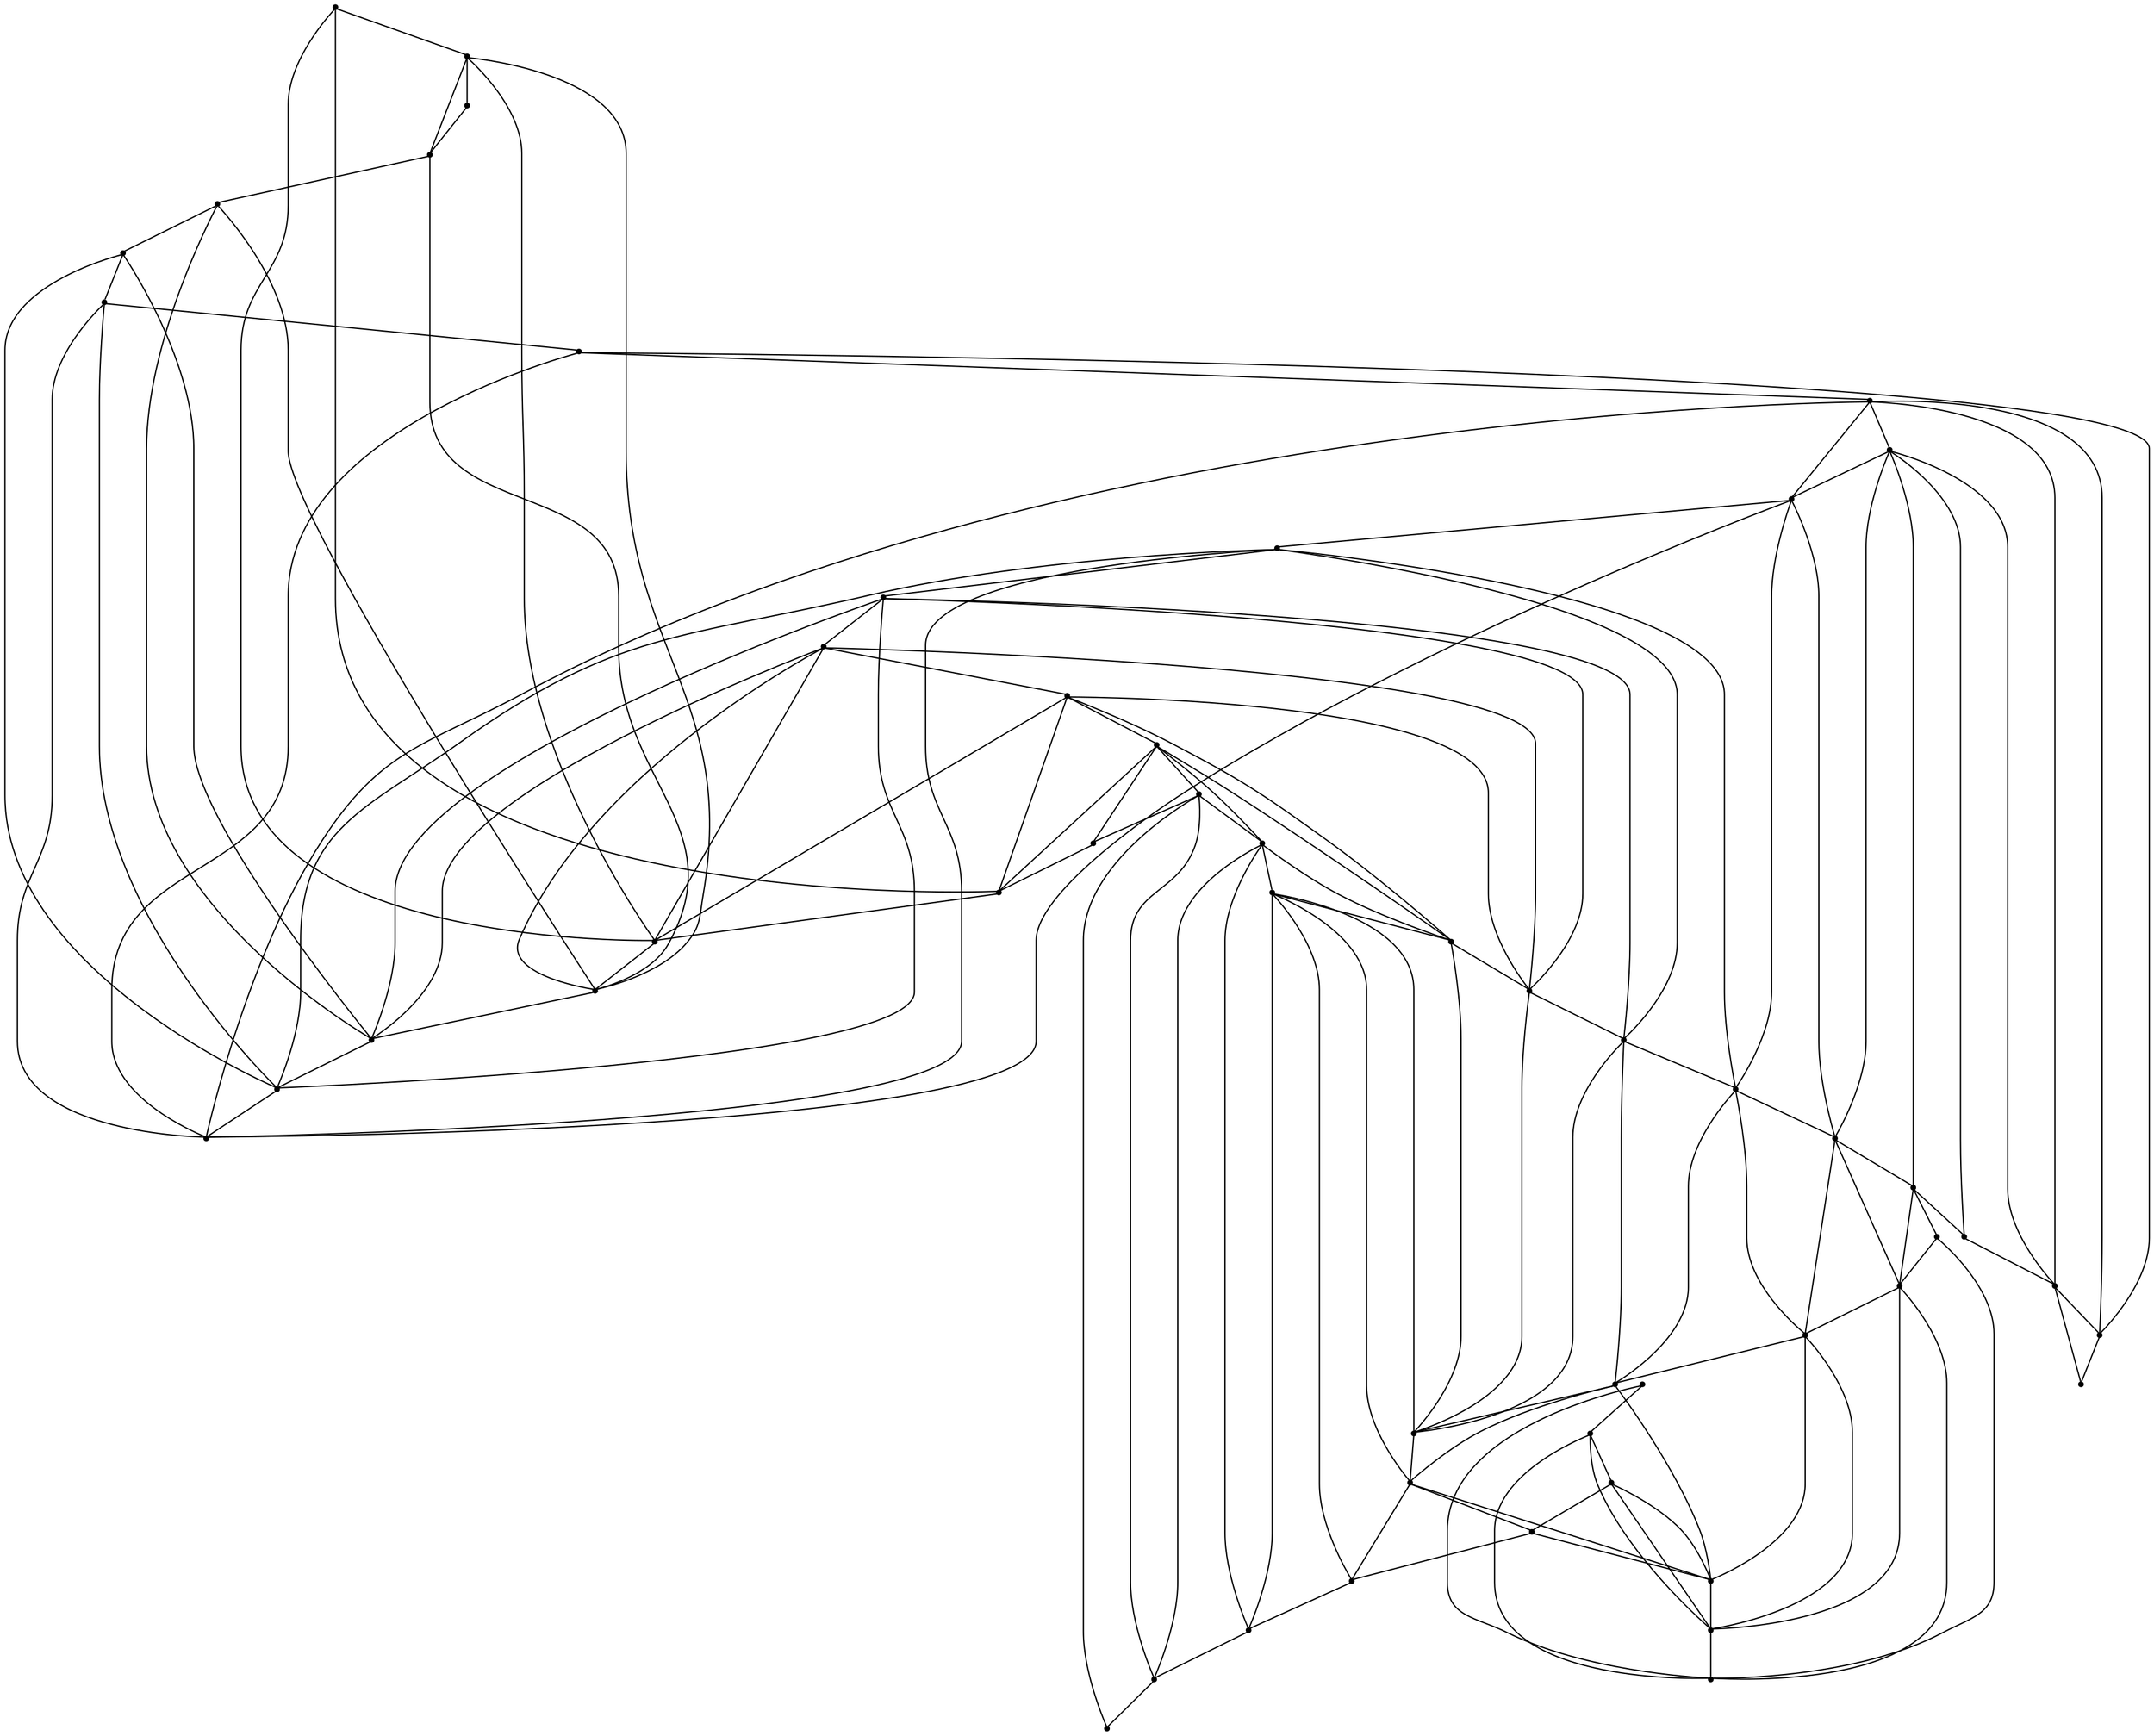 graph {
  node [shape=point,comment="{\"directed\":false,\"doi\":\"10.1007/978-3-662-45803-7_12\",\"figure\":\"? (9)\"}"]

  v0 [pos="939.7066473474274,1964.8562413558973"]
  v1 [pos="973.0723643349854,1964.8020442730972"]
  v2 [pos="1006.4464160871597,1964.8020442730972"]
  v3 [pos="1039.824667033721,1964.8020442730972"]
  v4 [pos="1073.202902074243,1964.8020442730972"]
  v5 [pos="1106.5769538264174,1964.8020442730972"]
  v6 [pos="1139.9552047729785,1964.8020442730972"]
  v7 [pos="1172.5370085174932,1964.8020442730972"]
  v8 [pos="938.7434412288951,2028.3645356487664"]
  v9 [pos="973.0723643349854,2028.3645356487664"]
  v10 [pos="1006.4464160871597,2028.3645356487664"]
  v11 [pos="1039.824667033721,2028.3645356487664"]
  v12 [pos="1073.202902074243,2028.3645356487664"]
  v13 [pos="1106.5769538264174,2028.3645356487664"]
  v14 [pos="1139.9552047729785,2028.3645356487664"]
  v15 [pos="1172.537008517493,2028.3645356487664"]
  v16 [pos="939.3605319312958,2091.7060403276664"]
  v17 [pos="973.0723643349854,2091.9268998012362"]
  v18 [pos="1006.4464160871597,2091.9268998012362"]
  v19 [pos="1039.824667033721,2091.9268998012362"]
  v20 [pos="1073.202902074243,2091.9268998012362"]
  v21 [pos="1106.5769538264174,2091.9268998012362"]
  v22 [pos="1139.9552047729785,2091.9268998012362"]
  v23 [pos="1173.1666331788972,2091.7060403276664"]
  v24 [pos="1139.9552047729787,1901.2395528974284"]
  v25 [pos="1156.6421670249085,1933.022834156448"]
  v26 [pos="1073.202902074243,1901.2395528974284"]
  v27 [pos="1089.8898643261728,1933.022834156448"]
  v28 [pos="1123.263916078347,1996.5853255321167"]
  v29 [pos="1156.6421670249085,2060.1436185422167"]
  v30 [pos="1156.6421670249085,1996.5853255321167"]
  v31 [pos="1172.5370085174932,1901.2395528974284"]
  v32 [pos="1039.824667033721,1901.2395528974284"]
  v33 [pos="1056.5116929098083,1933.022834156448"]
  v34 [pos="1089.8898643261728,1996.5853255321167"]
  v35 [pos="1123.263916078347,2060.1436185422167"]
  v36 [pos="1006.4464160871597,1901.2395528974284"]
  v37 [pos="1023.1376411576338,1933.022834156448"]
  v38 [pos="1056.5116929098083,1996.5853255321167"]
  v39 [pos="1089.8898643261728,2060.1436185422167"]
  v40 [pos="1123.263916078347,1933.022834156448"]
  v41 [pos="1106.5769538264174,1901.2395528974284"]
  v42 [pos="940.4030137499201,1901.2395528974284"]
  v43 [pos="956.3853384588982,1933.022834156448"]
  v44 [pos="989.7593902110725,1996.5853255321167"]
  v45 [pos="1023.1376411576338,2060.1436185422167"]
  v46 [pos="956.3853384588982,2060.1436185422167"]
  v47 [pos="1056.5116292856508,2060.1436185422167"]
  v48 [pos="956.3853384588982,1996.5853255321167"]
  v49 [pos="989.7593265869152,2060.1436185422167"]
  v50 [pos="973.0723643349854,1901.2395528974284"]
  v51 [pos="1023.1376411576338,1996.5853255321167"]
  v52 [pos="989.7593902110725,1933.022834156448"]

  v0 -- v43 [id="-7",pos="939.7066473474274,1964.8562413558973 956.3853384588982,1933.022834156448 956.3853384588982,1933.022834156448 956.3853384588982,1933.022834156448"]
  v43 -- v50 [id="-8",pos="956.3853384588982,1933.022834156448 973.0723643349854,1901.2395528974284 973.0723643349854,1901.2395528974284 973.0723643349854,1901.2395528974284"]
  v46 -- v49 [id="-11",pos="956.3853384588982,2060.1436185422167 989.7593265869152,2060.1436185422167 989.7593265869152,2060.1436185422167 989.7593265869152,2060.1436185422167"]
  v49 -- v45 [id="-12",pos="989.7593265869152,2060.1436185422167 1023.1376411576338,2060.1436185422167 1023.1376411576338,2060.1436185422167 1023.1376411576338,2060.1436185422167"]
  v45 -- v47 [id="-13",pos="1023.1376411576338,2060.1436185422167 1056.5116292856508,2060.1436185422167 1056.5116292856508,2060.1436185422167 1056.5116292856508,2060.1436185422167"]
  v47 -- v39 [id="-14",pos="1056.5116292856508,2060.1436185422167 1089.8898643261728,2060.1436185422167 1089.8898643261728,2060.1436185422167 1089.8898643261728,2060.1436185422167"]
  v39 -- v35 [id="-15",pos="1089.8898643261728,2060.1436185422167 1123.263916078347,2060.1436185422167 1123.263916078347,2060.1436185422167 1123.263916078347,2060.1436185422167"]
  v35 -- v29 [id="-16",pos="1123.263916078347,2060.1436185422167 1156.6421670249085,2060.1436185422167 1156.6421670249085,2060.1436185422167 1156.6421670249085,2060.1436185422167"]
  v48 -- v44 [id="-19",pos="956.3853384588982,1996.5853255321167 989.7593902110725,1996.5853255321167 989.7593902110725,1996.5853255321167 989.7593902110725,1996.5853255321167"]
  v44 -- v51 [id="-20",pos="989.7593902110725,1996.5853255321167 1023.1376411576338,1996.5853255321167 1023.1376411576338,1996.5853255321167 1023.1376411576338,1996.5853255321167"]
  v51 -- v38 [id="-21",pos="1023.1376411576338,1996.5853255321167 1056.5116929098083,1996.5853255321167 1056.5116929098083,1996.5853255321167 1056.5116929098083,1996.5853255321167"]
  v38 -- v34 [id="-22",pos="1056.5116929098083,1996.5853255321167 1089.8898643261728,1996.5853255321167 1089.8898643261728,1996.5853255321167 1089.8898643261728,1996.5853255321167"]
  v34 -- v28 [id="-23",pos="1089.8898643261728,1996.5853255321167 1123.263916078347,1996.5853255321167 1123.263916078347,1996.5853255321167 1123.263916078347,1996.5853255321167"]
  v28 -- v30 [id="-24",pos="1123.263916078347,1996.5853255321167 1156.6421670249085,1996.5853255321167 1156.6421670249085,1996.5853255321167 1156.6421670249085,1996.5853255321167"]
  v42 -- v50 [id="-27",pos="940.4030137499201,1901.2395528974284 973.0723643349854,1901.2395528974284 973.0723643349854,1901.2395528974284 973.0723643349854,1901.2395528974284"]
  v50 -- v36 [id="-28",pos="973.0723643349854,1901.2395528974284 1006.4464160871597,1901.2395528974284 1006.4464160871597,1901.2395528974284 1006.4464160871597,1901.2395528974284"]
  v36 -- v32 [id="-29",pos="1006.4464160871597,1901.2395528974284 1039.824667033721,1901.2395528974284 1039.824667033721,1901.2395528974284 1039.824667033721,1901.2395528974284"]
  v32 -- v26 [id="-30",pos="1039.824667033721,1901.2395528974284 1073.202902074243,1901.2395528974284 1073.202902074243,1901.2395528974284 1073.202902074243,1901.2395528974284"]
  v26 -- v41 [id="-31",pos="1073.202902074243,1901.2395528974284 1106.5769538264174,1901.2395528974284 1106.5769538264174,1901.2395528974284 1106.5769538264174,1901.2395528974284"]
  v41 -- v24 [id="-32",pos="1106.5769538264174,1901.2395528974284 1139.9552047729787,1901.2395528974284 1139.9552047729787,1901.2395528974284 1139.9552047729787,1901.2395528974284"]
  v24 -- v31 [id="-33",pos="1139.9552047729787,1901.2395528974284 1172.5370085174932,1901.2395528974284 1172.5370085174932,1901.2395528974284 1172.5370085174932,1901.2395528974284"]
  v8 -- v48 [id="-36",pos="938.7434412288951,2028.3645356487664 956.3853384588982,1996.5853255321167 956.3853384588982,1996.5853255321167 956.3853384588982,1996.5853255321167"]
  v48 -- v1 [id="-37",pos="956.3853384588982,1996.5853255321167 973.0723643349854,1964.8020442730972 973.0723643349854,1964.8020442730972 973.0723643349854,1964.8020442730972"]
  v1 -- v52 [id="-38",pos="973.0723643349854,1964.8020442730972 989.7593902110725,1933.022834156448 989.7593902110725,1933.022834156448 989.7593902110725,1933.022834156448"]
  v52 -- v36 [id="-39",pos="989.7593902110725,1933.022834156448 1006.4464160871597,1901.2395528974284 1006.4464160871597,1901.2395528974284 1006.4464160871597,1901.2395528974284"]
  v43 -- v52 [id="-42",pos="956.3853384588982,1933.022834156448 989.7593902110725,1933.022834156448 989.7593902110725,1933.022834156448 989.7593902110725,1933.022834156448"]
  v52 -- v37 [id="-43",pos="989.7593902110725,1933.022834156448 1023.1376411576338,1933.022834156448 1023.1376411576338,1933.022834156448 1023.1376411576338,1933.022834156448"]
  v37 -- v33 [id="-44",pos="1023.1376411576338,1933.022834156448 1056.5116929098083,1933.022834156448 1056.5116929098083,1933.022834156448 1056.5116929098083,1933.022834156448"]
  v33 -- v27 [id="-45",pos="1056.5116929098083,1933.022834156448 1089.8898643261728,1933.022834156448 1089.8898643261728,1933.022834156448 1089.8898643261728,1933.022834156448"]
  v27 -- v40 [id="-46",pos="1089.8898643261728,1933.022834156448 1123.263916078347,1933.022834156448 1123.263916078347,1933.022834156448 1123.263916078347,1933.022834156448"]
  v40 -- v25 [id="-47",pos="1123.263916078347,1933.022834156448 1156.6421670249085,1933.022834156448 1156.6421670249085,1933.022834156448 1156.6421670249085,1933.022834156448"]
  v48 -- v0 [id="-49",pos="956.3853384588982,1996.5853255321167 939.7066473474274,1964.8562413558973 939.7066473474274,1964.8562413558973 939.7066473474274,1964.8562413558973"]
  v46 -- v8 [id="-51",pos="956.3853384588982,2060.1436185422167 938.7434412288951,2028.3645356487664 938.7434412288951,2028.3645356487664 938.7434412288951,2028.3645356487664"]
  v50 -- v52 [id="-53",pos="973.0723643349854,1901.2395528974284 989.7593902110725,1933.022834156448 989.7593902110725,1933.022834156448 989.7593902110725,1933.022834156448"]
  v52 -- v2 [id="-54",pos="989.7593902110725,1933.022834156448 1006.4464160871597,1964.8020442730972 1006.4464160871597,1964.8020442730972 1006.4464160871597,1964.8020442730972"]
  v2 -- v51 [id="-55",pos="1006.4464160871597,1964.8020442730972 1023.1376411576338,1996.5853255321167 1023.1376411576338,1996.5853255321167 1023.1376411576338,1996.5853255321167"]
  v51 -- v11 [id="-56",pos="1023.1376411576338,1996.5853255321167 1039.824667033721,2028.3645356487664 1039.824667033721,2028.3645356487664 1039.824667033721,2028.3645356487664"]
  v11 -- v47 [id="-57",pos="1039.824667033721,2028.3645356487664 1056.5116292856508,2060.1436185422167 1056.5116292856508,2060.1436185422167 1056.5116292856508,2060.1436185422167"]
  v47 -- v20 [id="-58",pos="1056.5116292856508,2060.1436185422167 1073.202902074243,2091.9268998012362 1073.202902074243,2091.9268998012362 1073.202902074243,2091.9268998012362"]
  v17 -- v49 [id="-61",pos="973.0723643349854,2091.9268998012362 989.7593265869152,2060.1436185422167 989.7593265869152,2060.1436185422167 989.7593265869152,2060.1436185422167"]
  v49 -- v10 [id="-62",pos="989.7593265869152,2060.1436185422167 1006.4464160871597,2028.3645356487664 1006.4464160871597,2028.3645356487664 1006.4464160871597,2028.3645356487664"]
  v10 -- v51 [id="-63",pos="1006.4464160871597,2028.3645356487664 1023.1376411576338,1996.5853255321167 1023.1376411576338,1996.5853255321167 1023.1376411576338,1996.5853255321167"]
  v51 -- v3 [id="-64",pos="1023.1376411576338,1996.5853255321167 1039.824667033721,1964.8020442730972 1039.824667033721,1964.8020442730972 1039.824667033721,1964.8020442730972"]
  v3 -- v33 [id="-65",pos="1039.824667033721,1964.8020442730972 1056.5116929098083,1933.022834156448 1056.5116929098083,1933.022834156448 1056.5116929098083,1933.022834156448"]
  v33 -- v26 [id="-66",pos="1056.5116929098083,1933.022834156448 1073.202902074243,1901.2395528974284 1073.202902074243,1901.2395528974284 1073.202902074243,1901.2395528974284"]
  v17 -- v46 [id="-68",pos="973.0723643349854,2091.9268998012362 956.3853384588982,2060.1436185422167 956.3853384588982,2060.1436185422167 956.3853384588982,2060.1436185422167"]
  v18 -- v45 [id="-71",pos="1006.4464160871597,2091.9268998012362 1023.1376411576338,2060.1436185422167 1023.1376411576338,2060.1436185422167 1023.1376411576338,2060.1436185422167"]
  v45 -- v11 [id="-72",pos="1023.1376411576338,2060.1436185422167 1039.824667033721,2028.3645356487664 1039.824667033721,2028.3645356487664 1039.824667033721,2028.3645356487664"]
  v11 -- v38 [id="-73",pos="1039.824667033721,2028.3645356487664 1056.5116929098083,1996.5853255321167 1056.5116929098083,1996.5853255321167 1056.5116929098083,1996.5853255321167"]
  v38 -- v4 [id="-74",pos="1056.5116929098083,1996.5853255321167 1073.202902074243,1964.8020442730972 1073.202902074243,1964.8020442730972 1073.202902074243,1964.8020442730972"]
  v4 -- v27 [id="-75",pos="1073.202902074243,1964.8020442730972 1089.8898643261728,1933.022834156448 1089.8898643261728,1933.022834156448 1089.8898643261728,1933.022834156448"]
  v27 -- v41 [id="-76",pos="1089.8898643261728,1933.022834156448 1106.5769538264174,1901.2395528974284 1106.5769538264174,1901.2395528974284 1106.5769538264174,1901.2395528974284"]
  v18 -- v49 [id="-79",pos="1006.4464160871597,2091.9268998012362 989.7593265869152,2060.1436185422167 989.7593265869152,2060.1436185422167 989.7593265869152,2060.1436185422167"]
  v49 -- v9 [id="-80",pos="989.7593265869152,2060.1436185422167 973.0723643349854,2028.3645356487664 973.0723643349854,2028.3645356487664 973.0723643349854,2028.3645356487664"]
  v9 -- v48 [id="-81",pos="973.0723643349854,2028.3645356487664 956.3853384588982,1996.5853255321167 956.3853384588982,1996.5853255321167 956.3853384588982,1996.5853255321167"]
  v19 -- v47 [id="-83",pos="1039.824667033721,2091.9268998012362 1056.5116292856508,2060.1436185422167 1056.5116292856508,2060.1436185422167 1056.5116292856508,2060.1436185422167"]
  v47 -- v12 [id="-84",pos="1056.5116292856508,2060.1436185422167 1073.202902074243,2028.3645356487664 1073.202902074243,2028.3645356487664 1073.202902074243,2028.3645356487664"]
  v12 -- v34 [id="-85",pos="1073.202902074243,2028.3645356487664 1089.8898643261728,1996.5853255321167 1089.8898643261728,1996.5853255321167 1089.8898643261728,1996.5853255321167"]
  v34 -- v5 [id="-86",pos="1089.8898643261728,1996.5853255321167 1106.5769538264174,1964.8020442730972 1106.5769538264174,1964.8020442730972 1106.5769538264174,1964.8020442730972"]
  v5 -- v40 [id="-87",pos="1106.5769538264174,1964.8020442730972 1123.263916078347,1933.022834156448 1123.263916078347,1933.022834156448 1123.263916078347,1933.022834156448"]
  v40 -- v24 [id="-88",pos="1123.263916078347,1933.022834156448 1139.9552047729787,1901.2395528974284 1139.9552047729787,1901.2395528974284 1139.9552047729787,1901.2395528974284"]
  v32 -- v37 [id="-91",pos="1039.824667033721,1901.2395528974284 1023.1376411576338,1933.022834156448 1023.1376411576338,1933.022834156448 1023.1376411576338,1933.022834156448"]
  v37 -- v2 [id="-92",pos="1023.1376411576338,1933.022834156448 1006.4464160871597,1964.8020442730972 1006.4464160871597,1964.8020442730972 1006.4464160871597,1964.8020442730972"]
  v2 -- v44 [id="-93",pos="1006.4464160871597,1964.8020442730972 989.7593902110725,1996.5853255321167 989.7593902110725,1996.5853255321167 989.7593902110725,1996.5853255321167"]
  v44 -- v9 [id="-94",pos="989.7593902110725,1996.5853255321167 973.0723643349854,2028.3645356487664 973.0723643349854,2028.3645356487664 973.0723643349854,2028.3645356487664"]
  v9 -- v46 [id="-95",pos="973.0723643349854,2028.3645356487664 956.3853384588982,2060.1436185422167 956.3853384588982,2060.1436185422167 956.3853384588982,2060.1436185422167"]
  v46 -- v16 [id="-96",pos="956.3853384588982,2060.1436185422167 939.3605319312958,2091.7060403276664 939.3605319312958,2091.7060403276664 939.3605319312958,2091.7060403276664"]
  v19 -- v45 [id="-99",pos="1039.824667033721,2091.9268998012362 1023.1376411576338,2060.1436185422167 1023.1376411576338,2060.1436185422167 1023.1376411576338,2060.1436185422167"]
  v45 -- v10 [id="-100",pos="1023.1376411576338,2060.1436185422167 1006.4464160871597,2028.3645356487664 1006.4464160871597,2028.3645356487664 1006.4464160871597,2028.3645356487664"]
  v10 -- v44 [id="-101",pos="1006.4464160871597,2028.3645356487664 989.7593902110725,1996.5853255321167 989.7593902110725,1996.5853255321167 989.7593902110725,1996.5853255321167"]
  v44 -- v1 [id="-102",pos="989.7593902110725,1996.5853255321167 973.0723643349854,1964.8020442730972 973.0723643349854,1964.8020442730972 973.0723643349854,1964.8020442730972"]
  v1 -- v43 [id="-103",pos="973.0723643349854,1964.8020442730972 956.3853384588982,1933.022834156448 956.3853384588982,1933.022834156448 956.3853384588982,1933.022834156448"]
  v43 -- v42 [id="-104",pos="956.3853384588982,1933.022834156448 940.4030137499201,1901.2395528974284 940.4030137499201,1901.2395528974284 940.4030137499201,1901.2395528974284"]
  v20 -- v39 [id="-107",pos="1073.202902074243,2091.9268998012362 1089.8898643261728,2060.1436185422167 1089.8898643261728,2060.1436185422167 1089.8898643261728,2060.1436185422167"]
  v39 -- v13 [id="-108",pos="1089.8898643261728,2060.1436185422167 1106.5769538264174,2028.3645356487664 1106.5769538264174,2028.3645356487664 1106.5769538264174,2028.3645356487664"]
  v13 -- v28 [id="-109",pos="1106.5769538264174,2028.3645356487664 1123.263916078347,1996.5853255321167 1123.263916078347,1996.5853255321167 1123.263916078347,1996.5853255321167"]
  v28 -- v6 [id="-110",pos="1123.263916078347,1996.5853255321167 1139.9552047729785,1964.8020442730972 1139.9552047729785,1964.8020442730972 1139.9552047729785,1964.8020442730972"]
  v6 -- v25 [id="-111",pos="1139.9552047729785,1964.8020442730972 1156.6421670249085,1933.022834156448 1156.6421670249085,1933.022834156448 1156.6421670249085,1933.022834156448"]
  v25 -- v31 [id="-112",pos="1156.6421670249085,1933.022834156448 1172.5370085174932,1901.2395528974284 1172.5370085174932,1901.2395528974284 1172.5370085174932,1901.2395528974284"]
  v41 -- v40 [id="-115",pos="1106.5769538264174,1901.2395528974284 1123.263916078347,1933.022834156448 1123.263916078347,1933.022834156448 1123.263916078347,1933.022834156448"]
  v40 -- v6 [id="-116",pos="1123.263916078347,1933.022834156448 1139.9552047729785,1964.8020442730972 1139.9552047729785,1964.8020442730972 1139.9552047729785,1964.8020442730972"]
  v6 -- v30 [id="-117",pos="1139.9552047729785,1964.8020442730972 1156.6421670249085,1996.5853255321167 1156.6421670249085,1996.5853255321167 1156.6421670249085,1996.5853255321167"]
  v30 -- v15 [id="-118",pos="1156.6421670249085,1996.5853255321167 1172.537008517493,2028.3645356487664 1172.537008517493,2028.3645356487664 1172.537008517493,2028.3645356487664"]
  v21 -- v35 [id="-121",pos="1106.5769538264174,2091.9268998012362 1123.263916078347,2060.1436185422167 1123.263916078347,2060.1436185422167 1123.263916078347,2060.1436185422167"]
  v35 -- v14 [id="-122",pos="1123.263916078347,2060.1436185422167 1139.9552047729785,2028.3645356487664 1139.9552047729785,2028.3645356487664 1139.9552047729785,2028.3645356487664"]
  v14 -- v30 [id="-123",pos="1139.9552047729785,2028.3645356487664 1156.6421670249085,1996.5853255321167 1156.6421670249085,1996.5853255321167 1156.6421670249085,1996.5853255321167"]
  v30 -- v7 [id="-124",pos="1156.6421670249085,1996.5853255321167 1172.5370085174932,1964.8020442730972 1172.5370085174932,1964.8020442730972 1172.5370085174932,1964.8020442730972"]
  v21 -- v39 [id="-127",pos="1106.5769538264174,2091.9268998012362 1089.8898643261728,2060.1436185422167 1089.8898643261728,2060.1436185422167 1089.8898643261728,2060.1436185422167"]
  v39 -- v12 [id="-128",pos="1089.8898643261728,2060.1436185422167 1073.202902074243,2028.3645356487664 1073.202902074243,2028.3645356487664 1073.202902074243,2028.3645356487664"]
  v12 -- v38 [id="-129",pos="1073.202902074243,2028.3645356487664 1056.5116929098083,1996.5853255321167 1056.5116929098083,1996.5853255321167 1056.5116929098083,1996.5853255321167"]
  v38 -- v3 [id="-130",pos="1056.5116929098083,1996.5853255321167 1039.824667033721,1964.8020442730972 1039.824667033721,1964.8020442730972 1039.824667033721,1964.8020442730972"]
  v3 -- v37 [id="-131",pos="1039.824667033721,1964.8020442730972 1023.1376411576338,1933.022834156448 1023.1376411576338,1933.022834156448 1023.1376411576338,1933.022834156448"]
  v37 -- v36 [id="-132",pos="1023.1376411576338,1933.022834156448 1006.4464160871597,1901.2395528974284 1006.4464160871597,1901.2395528974284 1006.4464160871597,1901.2395528974284"]
  v22 -- v29 [id="-135",pos="1139.9552047729785,2091.9268998012362 1156.6421670249085,2060.1436185422167 1156.6421670249085,2060.1436185422167 1156.6421670249085,2060.1436185422167"]
  v29 -- v15 [id="-136",pos="1156.6421670249085,2060.1436185422167 1172.537008517493,2028.3645356487664 1172.537008517493,2028.3645356487664 1172.537008517493,2028.3645356487664"]
  v22 -- v35 [id="-139",pos="1139.9552047729785,2091.9268998012362 1123.263916078347,2060.1436185422167 1123.263916078347,2060.1436185422167 1123.263916078347,2060.1436185422167"]
  v35 -- v13 [id="-140",pos="1123.263916078347,2060.1436185422167 1106.5769538264174,2028.3645356487664 1106.5769538264174,2028.3645356487664 1106.5769538264174,2028.3645356487664"]
  v13 -- v34 [id="-141",pos="1106.5769538264174,2028.3645356487664 1089.8898643261728,1996.5853255321167 1089.8898643261728,1996.5853255321167 1089.8898643261728,1996.5853255321167"]
  v34 -- v4 [id="-142",pos="1089.8898643261728,1996.5853255321167 1073.202902074243,1964.8020442730972 1073.202902074243,1964.8020442730972 1073.202902074243,1964.8020442730972"]
  v4 -- v33 [id="-143",pos="1073.202902074243,1964.8020442730972 1056.5116929098083,1933.022834156448 1056.5116929098083,1933.022834156448 1056.5116929098083,1933.022834156448"]
  v33 -- v32 [id="-144",pos="1056.5116929098083,1933.022834156448 1039.824667033721,1901.2395528974284 1039.824667033721,1901.2395528974284 1039.824667033721,1901.2395528974284"]
  v15 -- v14 [id="-151",pos="1172.537008517493,2028.3645356487664 1139.9552047729785,2028.3645356487664 1139.9552047729785,2028.3645356487664 1139.9552047729785,2028.3645356487664"]
  v23 -- v29 [id="-155",pos="1173.1666331788972,2091.7060403276664 1156.6421670249085,2060.1436185422167 1156.6421670249085,2060.1436185422167 1156.6421670249085,2060.1436185422167"]
  v29 -- v14 [id="-156",pos="1156.6421670249085,2060.1436185422167 1139.9552047729785,2028.3645356487664 1139.9552047729785,2028.3645356487664 1139.9552047729785,2028.3645356487664"]
  v14 -- v28 [id="-157",pos="1139.9552047729785,2028.3645356487664 1123.263916078347,1996.5853255321167 1123.263916078347,1996.5853255321167 1123.263916078347,1996.5853255321167"]
  v28 -- v5 [id="-158",pos="1123.263916078347,1996.5853255321167 1106.5769538264174,1964.8020442730972 1106.5769538264174,1964.8020442730972 1106.5769538264174,1964.8020442730972"]
  v5 -- v27 [id="-159",pos="1106.5769538264174,1964.8020442730972 1089.8898643261728,1933.022834156448 1089.8898643261728,1933.022834156448 1089.8898643261728,1933.022834156448"]
  v27 -- v26 [id="-160",pos="1089.8898643261728,1933.022834156448 1073.202902074243,1901.2395528974284 1073.202902074243,1901.2395528974284 1073.202902074243,1901.2395528974284"]
  v7 -- v25 [id="-163",pos="1172.5370085174932,1964.8020442730972 1156.6421670249085,1933.022834156448 1156.6421670249085,1933.022834156448 1156.6421670249085,1933.022834156448"]
  v25 -- v24 [id="-164",pos="1156.6421670249085,1933.022834156448 1139.9552047729787,1901.2395528974284 1139.9552047729787,1901.2395528974284 1139.9552047729787,1901.2395528974284"]
  v23 -- v22 [id="-167",pos="1173.1666331788972,2091.7060403276664 1139.9552047729785,2091.9268998012362 1139.9552047729785,2091.9268998012362 1139.9552047729785,2091.9268998012362"]
  v22 -- v21 [id="-168",pos="1139.9552047729785,2091.9268998012362 1106.5769538264174,2091.9268998012362 1106.5769538264174,2091.9268998012362 1106.5769538264174,2091.9268998012362"]
  v21 -- v20 [id="-169",pos="1106.5769538264174,2091.9268998012362 1073.202902074243,2091.9268998012362 1073.202902074243,2091.9268998012362 1073.202902074243,2091.9268998012362"]
  v20 -- v19 [id="-170",pos="1073.202902074243,2091.9268998012362 1039.824667033721,2091.9268998012362 1039.824667033721,2091.9268998012362 1039.824667033721,2091.9268998012362"]
  v19 -- v18 [id="-171",pos="1039.824667033721,2091.9268998012362 1006.4464160871597,2091.9268998012362 1006.4464160871597,2091.9268998012362 1006.4464160871597,2091.9268998012362"]
  v18 -- v17 [id="-172",pos="1006.4464160871597,2091.9268998012362 973.0723643349854,2091.9268998012362 973.0723643349854,2091.9268998012362 973.0723643349854,2091.9268998012362"]
  v17 -- v16 [id="-173",pos="973.0723643349854,2091.9268998012362 939.3605319312958,2091.7060403276664 939.3605319312958,2091.7060403276664 939.3605319312958,2091.7060403276664"]
  v14 -- v13 [id="-177",pos="1139.9552047729785,2028.3645356487664 1106.5769538264174,2028.3645356487664 1106.5769538264174,2028.3645356487664 1106.5769538264174,2028.3645356487664"]
  v13 -- v12 [id="-178",pos="1106.5769538264174,2028.3645356487664 1073.202902074243,2028.3645356487664 1073.202902074243,2028.3645356487664 1073.202902074243,2028.3645356487664"]
  v12 -- v11 [id="-179",pos="1073.202902074243,2028.3645356487664 1039.824667033721,2028.3645356487664 1039.824667033721,2028.3645356487664 1039.824667033721,2028.3645356487664"]
  v11 -- v10 [id="-180",pos="1039.824667033721,2028.3645356487664 1006.4464160871597,2028.3645356487664 1006.4464160871597,2028.3645356487664 1006.4464160871597,2028.3645356487664"]
  v10 -- v9 [id="-181",pos="1006.4464160871597,2028.3645356487664 973.0723643349854,2028.3645356487664 973.0723643349854,2028.3645356487664 973.0723643349854,2028.3645356487664"]
  v9 -- v8 [id="-182",pos="973.0723643349854,2028.3645356487664 938.7434412288951,2028.3645356487664 938.7434412288951,2028.3645356487664 938.7434412288951,2028.3645356487664"]
  v7 -- v6 [id="-185",pos="1172.5370085174932,1964.8020442730972 1139.9552047729785,1964.8020442730972 1139.9552047729785,1964.8020442730972 1139.9552047729785,1964.8020442730972"]
  v6 -- v5 [id="-186",pos="1139.9552047729785,1964.8020442730972 1106.5769538264174,1964.8020442730972 1106.5769538264174,1964.8020442730972 1106.5769538264174,1964.8020442730972"]
  v5 -- v4 [id="-187",pos="1106.5769538264174,1964.8020442730972 1073.202902074243,1964.8020442730972 1073.202902074243,1964.8020442730972 1073.202902074243,1964.8020442730972"]
  v4 -- v3 [id="-188",pos="1073.202902074243,1964.8020442730972 1039.824667033721,1964.8020442730972 1039.824667033721,1964.8020442730972 1039.824667033721,1964.8020442730972"]
  v3 -- v2 [id="-189",pos="1039.824667033721,1964.8020442730972 1006.4464160871597,1964.8020442730972 1006.4464160871597,1964.8020442730972 1006.4464160871597,1964.8020442730972"]
  v2 -- v1 [id="-190",pos="1006.4464160871597,1964.8020442730972 973.0723643349854,1964.8020442730972 973.0723643349854,1964.8020442730972 973.0723643349854,1964.8020442730972"]
  v1 -- v0 [id="-191",pos="973.0723643349854,1964.8020442730972 939.7066473474274,1964.8562413558973 939.7066473474274,1964.8562413558973 939.7066473474274,1964.8562413558973"]
}